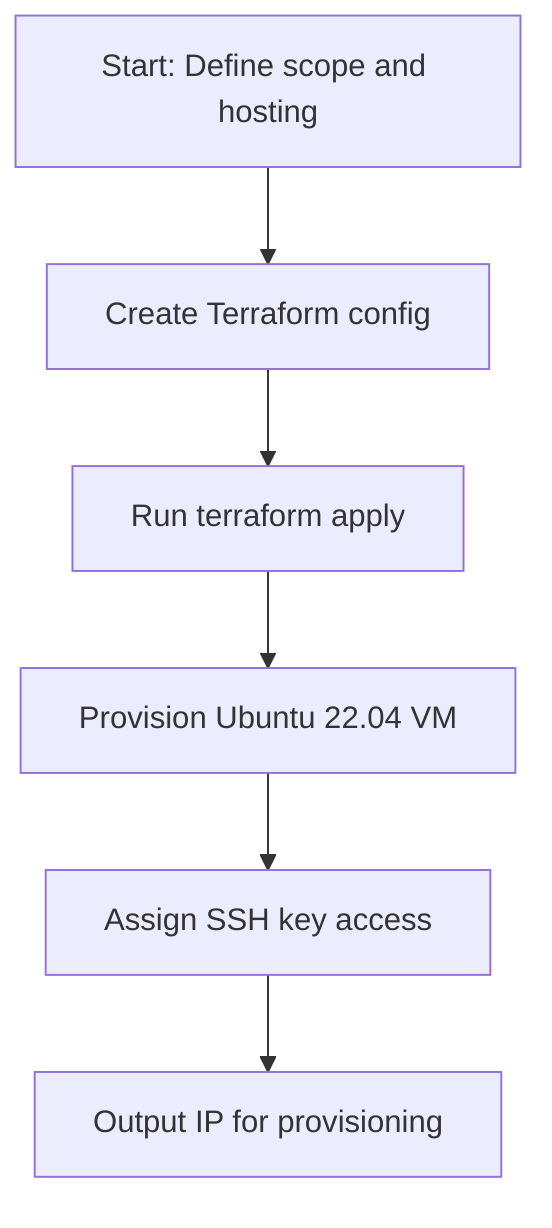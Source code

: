 flowchart TD
    A["Start: Define scope and hosting"] --> B["Create Terraform config"]
    B --> C["Run terraform apply"]
    C --> D["Provision Ubuntu 22.04 VM"]
    D --> E["Assign SSH key access"]
    E --> F["Output IP for provisioning"]
